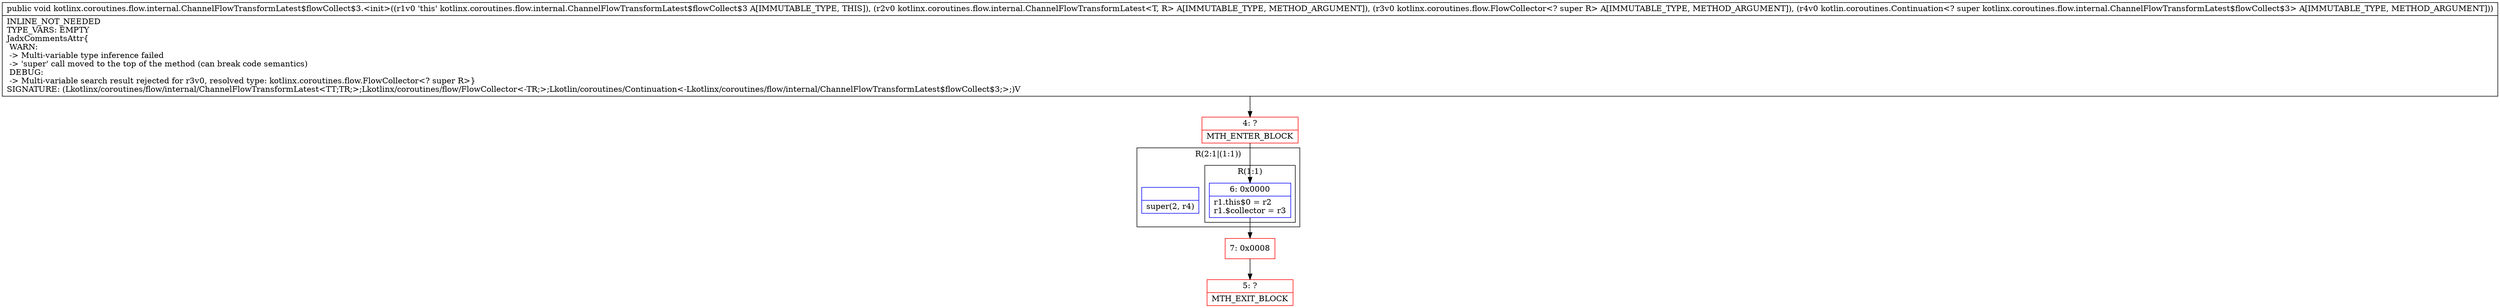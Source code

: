digraph "CFG forkotlinx.coroutines.flow.internal.ChannelFlowTransformLatest$flowCollect$3.\<init\>(Lkotlinx\/coroutines\/flow\/internal\/ChannelFlowTransformLatest;Lkotlinx\/coroutines\/flow\/FlowCollector;Lkotlin\/coroutines\/Continuation;)V" {
subgraph cluster_Region_1172056009 {
label = "R(2:1|(1:1))";
node [shape=record,color=blue];
Node_InsnContainer_1143348181 [shape=record,label="{|super(2, r4)\l}"];
subgraph cluster_Region_1261771952 {
label = "R(1:1)";
node [shape=record,color=blue];
Node_6 [shape=record,label="{6\:\ 0x0000|r1.this$0 = r2\lr1.$collector = r3\l}"];
}
}
Node_4 [shape=record,color=red,label="{4\:\ ?|MTH_ENTER_BLOCK\l}"];
Node_7 [shape=record,color=red,label="{7\:\ 0x0008}"];
Node_5 [shape=record,color=red,label="{5\:\ ?|MTH_EXIT_BLOCK\l}"];
MethodNode[shape=record,label="{public void kotlinx.coroutines.flow.internal.ChannelFlowTransformLatest$flowCollect$3.\<init\>((r1v0 'this' kotlinx.coroutines.flow.internal.ChannelFlowTransformLatest$flowCollect$3 A[IMMUTABLE_TYPE, THIS]), (r2v0 kotlinx.coroutines.flow.internal.ChannelFlowTransformLatest\<T, R\> A[IMMUTABLE_TYPE, METHOD_ARGUMENT]), (r3v0 kotlinx.coroutines.flow.FlowCollector\<? super R\> A[IMMUTABLE_TYPE, METHOD_ARGUMENT]), (r4v0 kotlin.coroutines.Continuation\<? super kotlinx.coroutines.flow.internal.ChannelFlowTransformLatest$flowCollect$3\> A[IMMUTABLE_TYPE, METHOD_ARGUMENT]))  | INLINE_NOT_NEEDED\lTYPE_VARS: EMPTY\lJadxCommentsAttr\{\l WARN: \l \-\> Multi\-variable type inference failed\l \-\> 'super' call moved to the top of the method (can break code semantics)\l DEBUG: \l \-\> Multi\-variable search result rejected for r3v0, resolved type: kotlinx.coroutines.flow.FlowCollector\<? super R\>\}\lSIGNATURE: (Lkotlinx\/coroutines\/flow\/internal\/ChannelFlowTransformLatest\<TT;TR;\>;Lkotlinx\/coroutines\/flow\/FlowCollector\<\-TR;\>;Lkotlin\/coroutines\/Continuation\<\-Lkotlinx\/coroutines\/flow\/internal\/ChannelFlowTransformLatest$flowCollect$3;\>;)V\l}"];
MethodNode -> Node_4;Node_6 -> Node_7;
Node_4 -> Node_6;
Node_7 -> Node_5;
}

